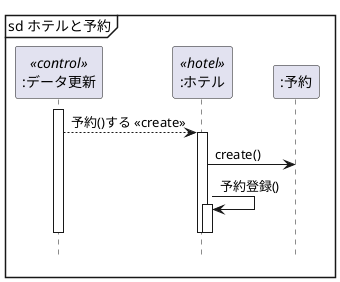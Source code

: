 @startuml
hide footbox
participant ":データ更新" as control <<control>>
participant ":ホテル" as hotel <<hotel>>
participant ":予約"    as reserve 
mainframe sd ホテルと予約
activate control
    control --> hotel : 予約()する <<create>>
    activate hotel        
            hotel -> reserve  : create()
            hotel -> hotel : 予約登録()
        activate hotel
        deactivate hotel
    deactivate hotel
deactivate control
@enduml